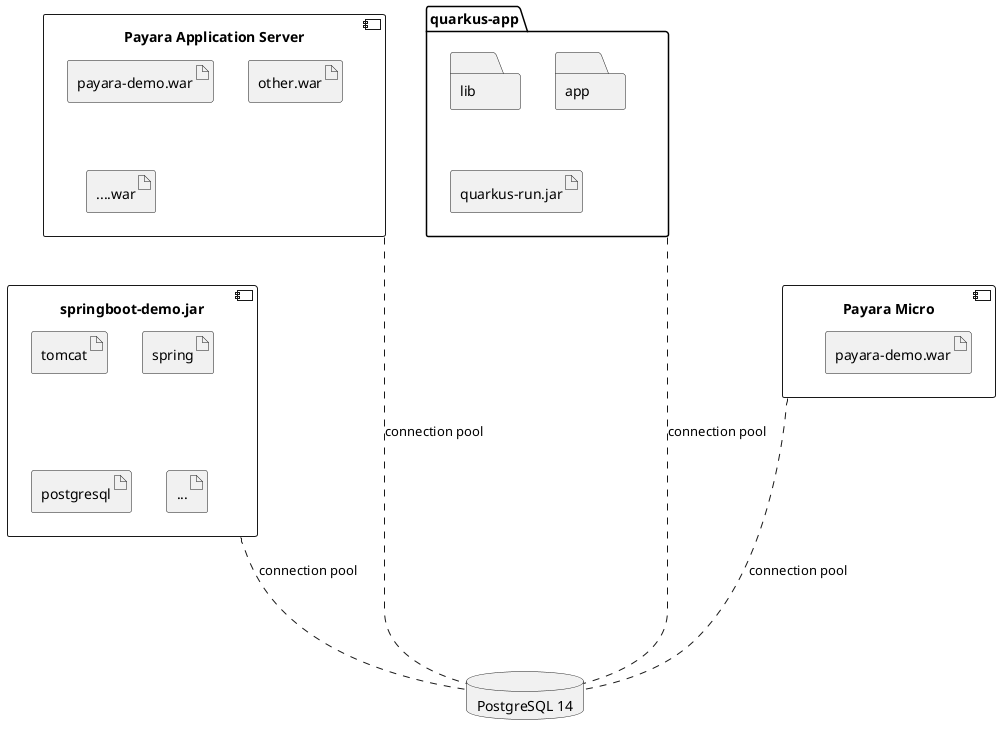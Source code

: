 @startuml

component payara as "Payara Application Server" {
    artifact payarademo as "payara-demo.war"
    artifact another as "other.war"
    artifact extra as "....war"
}

folder "quarkus-app" as quarkusapp {
    folder lib
    folder app
    artifact quarkus as "quarkus-run.jar"
}

component payaramicro as "Payara Micro" {
    artifact payarademomicro as "payara-demo.war"
}

component springbootdemo as "springboot-demo.jar" {
    artifact tomcat
    artifact spring
    artifact pdriver as "postgresql"
    artifact other as "..."
}

database postgresql as "PostgreSQL 14"

payara .... postgresql : "connection pool"
payaramicro .... postgresql : "connection pool"
quarkusapp .... postgresql : "connection pool"
springbootdemo .... postgresql : "connection pool"


@enduml

